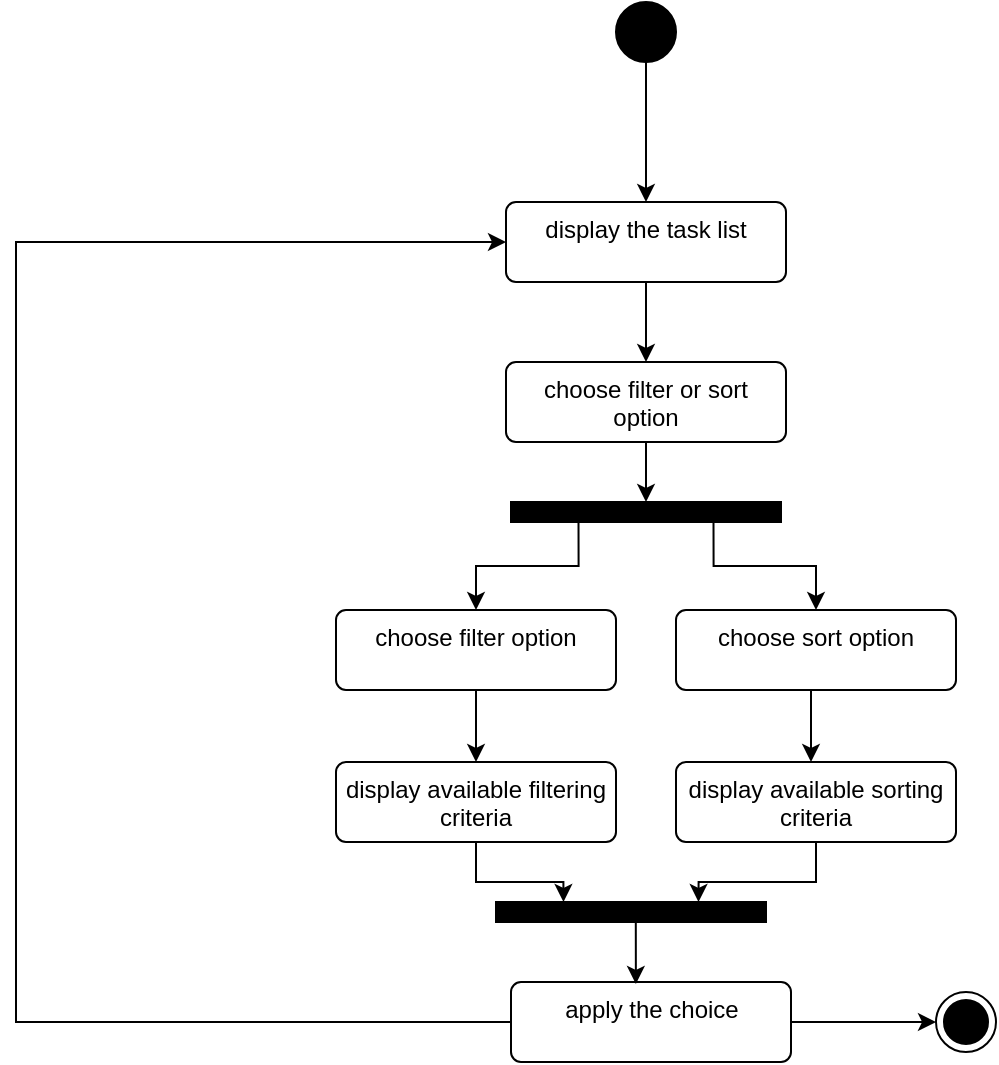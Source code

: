 <mxfile version="26.1.1">
  <diagram name="Page-1" id="j8HmsG2bWd-zicpUcvR7">
    <mxGraphModel dx="1115" dy="683" grid="1" gridSize="10" guides="1" tooltips="1" connect="1" arrows="1" fold="1" page="1" pageScale="1" pageWidth="1169" pageHeight="827" math="0" shadow="0">
      <root>
        <mxCell id="0" />
        <mxCell id="1" parent="0" />
        <mxCell id="YCe8AYg2GE5YBZOBbI6a-5" style="edgeStyle=orthogonalEdgeStyle;rounded=0;orthogonalLoop=1;jettySize=auto;html=1;exitX=0.5;exitY=1;exitDx=0;exitDy=0;entryX=0.5;entryY=0;entryDx=0;entryDy=0;" edge="1" parent="1" source="YCe8AYg2GE5YBZOBbI6a-1" target="YCe8AYg2GE5YBZOBbI6a-4">
          <mxGeometry relative="1" as="geometry" />
        </mxCell>
        <mxCell id="YCe8AYg2GE5YBZOBbI6a-1" value="" style="ellipse;fillColor=strokeColor;html=1;" vertex="1" parent="1">
          <mxGeometry x="520" y="70" width="30" height="30" as="geometry" />
        </mxCell>
        <mxCell id="YCe8AYg2GE5YBZOBbI6a-2" value="" style="ellipse;html=1;shape=endState;fillColor=strokeColor;" vertex="1" parent="1">
          <mxGeometry x="680" y="565" width="30" height="30" as="geometry" />
        </mxCell>
        <mxCell id="YCe8AYg2GE5YBZOBbI6a-7" style="edgeStyle=orthogonalEdgeStyle;rounded=0;orthogonalLoop=1;jettySize=auto;html=1;entryX=0.5;entryY=0;entryDx=0;entryDy=0;" edge="1" parent="1" source="YCe8AYg2GE5YBZOBbI6a-4" target="YCe8AYg2GE5YBZOBbI6a-6">
          <mxGeometry relative="1" as="geometry" />
        </mxCell>
        <mxCell id="YCe8AYg2GE5YBZOBbI6a-4" value="display the task list" style="html=1;align=center;verticalAlign=top;rounded=1;absoluteArcSize=1;arcSize=10;dashed=0;whiteSpace=wrap;" vertex="1" parent="1">
          <mxGeometry x="465" y="170" width="140" height="40" as="geometry" />
        </mxCell>
        <mxCell id="YCe8AYg2GE5YBZOBbI6a-9" style="rounded=0;orthogonalLoop=1;jettySize=auto;html=1;entryX=0.5;entryY=0;entryDx=0;entryDy=0;" edge="1" parent="1" source="YCe8AYg2GE5YBZOBbI6a-6" target="YCe8AYg2GE5YBZOBbI6a-8">
          <mxGeometry relative="1" as="geometry" />
        </mxCell>
        <mxCell id="YCe8AYg2GE5YBZOBbI6a-6" value="choose filter or sort option" style="html=1;align=center;verticalAlign=top;rounded=1;absoluteArcSize=1;arcSize=10;dashed=0;whiteSpace=wrap;" vertex="1" parent="1">
          <mxGeometry x="465" y="250" width="140" height="40" as="geometry" />
        </mxCell>
        <mxCell id="YCe8AYg2GE5YBZOBbI6a-13" style="edgeStyle=orthogonalEdgeStyle;rounded=0;orthogonalLoop=1;jettySize=auto;html=1;exitX=0.25;exitY=1;exitDx=0;exitDy=0;entryX=0.5;entryY=0;entryDx=0;entryDy=0;" edge="1" parent="1" source="YCe8AYg2GE5YBZOBbI6a-8" target="YCe8AYg2GE5YBZOBbI6a-11">
          <mxGeometry relative="1" as="geometry" />
        </mxCell>
        <mxCell id="YCe8AYg2GE5YBZOBbI6a-14" style="edgeStyle=orthogonalEdgeStyle;rounded=0;orthogonalLoop=1;jettySize=auto;html=1;exitX=0.75;exitY=1;exitDx=0;exitDy=0;entryX=0.5;entryY=0;entryDx=0;entryDy=0;" edge="1" parent="1" source="YCe8AYg2GE5YBZOBbI6a-8" target="YCe8AYg2GE5YBZOBbI6a-12">
          <mxGeometry relative="1" as="geometry" />
        </mxCell>
        <mxCell id="YCe8AYg2GE5YBZOBbI6a-8" value="" style="rounded=0;whiteSpace=wrap;html=1;fillColor=#000000;" vertex="1" parent="1">
          <mxGeometry x="467.5" y="320" width="135" height="10" as="geometry" />
        </mxCell>
        <mxCell id="YCe8AYg2GE5YBZOBbI6a-18" style="edgeStyle=orthogonalEdgeStyle;rounded=0;orthogonalLoop=1;jettySize=auto;html=1;exitX=0.5;exitY=1;exitDx=0;exitDy=0;entryX=0.5;entryY=0;entryDx=0;entryDy=0;" edge="1" parent="1" source="YCe8AYg2GE5YBZOBbI6a-11">
          <mxGeometry relative="1" as="geometry">
            <mxPoint x="450" y="450" as="targetPoint" />
          </mxGeometry>
        </mxCell>
        <mxCell id="YCe8AYg2GE5YBZOBbI6a-11" value="choose filter option" style="html=1;align=center;verticalAlign=top;rounded=1;absoluteArcSize=1;arcSize=10;dashed=0;whiteSpace=wrap;" vertex="1" parent="1">
          <mxGeometry x="380" y="374" width="140" height="40" as="geometry" />
        </mxCell>
        <mxCell id="YCe8AYg2GE5YBZOBbI6a-19" style="edgeStyle=orthogonalEdgeStyle;rounded=0;orthogonalLoop=1;jettySize=auto;html=1;exitX=0.5;exitY=1;exitDx=0;exitDy=0;entryX=0.5;entryY=0;entryDx=0;entryDy=0;" edge="1" parent="1" source="YCe8AYg2GE5YBZOBbI6a-12">
          <mxGeometry relative="1" as="geometry">
            <mxPoint x="617.5" y="450" as="targetPoint" />
          </mxGeometry>
        </mxCell>
        <mxCell id="YCe8AYg2GE5YBZOBbI6a-12" value="choose sort option" style="html=1;align=center;verticalAlign=top;rounded=1;absoluteArcSize=1;arcSize=10;dashed=0;whiteSpace=wrap;" vertex="1" parent="1">
          <mxGeometry x="550" y="374" width="140" height="40" as="geometry" />
        </mxCell>
        <mxCell id="YCe8AYg2GE5YBZOBbI6a-26" style="edgeStyle=orthogonalEdgeStyle;rounded=0;orthogonalLoop=1;jettySize=auto;html=1;exitX=0.5;exitY=1;exitDx=0;exitDy=0;entryX=0.75;entryY=0;entryDx=0;entryDy=0;" edge="1" parent="1" source="YCe8AYg2GE5YBZOBbI6a-21" target="YCe8AYg2GE5YBZOBbI6a-24">
          <mxGeometry relative="1" as="geometry" />
        </mxCell>
        <mxCell id="YCe8AYg2GE5YBZOBbI6a-21" value="display&amp;nbsp;&lt;span style=&quot;color: rgba(0, 0, 0, 0); font-family: monospace; font-size: 0px; text-align: start; text-wrap-mode: nowrap;&quot;&gt;%3CmxGraphModel%3E%3Croot%3E%3CmxCell%20id%3D%220%22%2F%3E%3CmxCell%20id%3D%221%22%20parent%3D%220%22%2F%3E%3CmxCell%20id%3D%222%22%20value%3D%22choose%20sort%20option%22%20style%3D%22html%3D1%3Balign%3Dcenter%3BverticalAlign%3Dtop%3Brounded%3D1%3BabsoluteArcSize%3D1%3BarcSize%3D10%3Bdashed%3D0%3BwhiteSpace%3Dwrap%3B%22%20vertex%3D%221%22%20parent%3D%221%22%3E%3CmxGeometry%20x%3D%22550%22%20y%3D%22374%22%20width%3D%22140%22%20height%3D%2240%22%20as%3D%22geometry%22%2F%3E%3C%2FmxCell%3E%3C%2Froot%3E%3C%2FmxGraphModel%3E&lt;/span&gt;available sorting criteria" style="html=1;align=center;verticalAlign=top;rounded=1;absoluteArcSize=1;arcSize=10;dashed=0;whiteSpace=wrap;" vertex="1" parent="1">
          <mxGeometry x="550" y="450" width="140" height="40" as="geometry" />
        </mxCell>
        <mxCell id="YCe8AYg2GE5YBZOBbI6a-25" style="edgeStyle=orthogonalEdgeStyle;rounded=0;orthogonalLoop=1;jettySize=auto;html=1;exitX=0.5;exitY=1;exitDx=0;exitDy=0;entryX=0.25;entryY=0;entryDx=0;entryDy=0;" edge="1" parent="1" source="YCe8AYg2GE5YBZOBbI6a-22" target="YCe8AYg2GE5YBZOBbI6a-24">
          <mxGeometry relative="1" as="geometry" />
        </mxCell>
        <mxCell id="YCe8AYg2GE5YBZOBbI6a-22" value="display&amp;nbsp;&lt;span style=&quot;color: rgba(0, 0, 0, 0); font-family: monospace; font-size: 0px; text-align: start; text-wrap-mode: nowrap;&quot;&gt;%3CmxGraphModel%3E%3Croot%3E%3CmxCell%20id%3D%220%22%2F%3E%3CmxCell%20id%3D%221%22%20parent%3D%220%22%2F%3E%3CmxCell%20id%3D%222%22%20value%3D%22choose%20sort%20option%22%20style%3D%22html%3D1%3Balign%3Dcenter%3BverticalAlign%3Dtop%3Brounded%3D1%3BabsoluteArcSize%3D1%3BarcSize%3D10%3Bdashed%3D0%3BwhiteSpace%3Dwrap%3B%22%20vertex%3D%221%22%20parent%3D%221%22%3E%3CmxGeometry%20x%3D%22550%22%20y%3D%22374%22%20width%3D%22140%22%20height%3D%2240%22%20as%3D%22geometry%22%2F%3E%3C%2FmxCell%3E%3C%2Froot%3E%3C%2FmxGraphModel%3E&lt;/span&gt;available filtering criteria" style="html=1;align=center;verticalAlign=top;rounded=1;absoluteArcSize=1;arcSize=10;dashed=0;whiteSpace=wrap;" vertex="1" parent="1">
          <mxGeometry x="380" y="450" width="140" height="40" as="geometry" />
        </mxCell>
        <mxCell id="YCe8AYg2GE5YBZOBbI6a-28" style="edgeStyle=orthogonalEdgeStyle;rounded=0;orthogonalLoop=1;jettySize=auto;html=1;exitX=0;exitY=0.5;exitDx=0;exitDy=0;entryX=0;entryY=0.5;entryDx=0;entryDy=0;" edge="1" parent="1" source="YCe8AYg2GE5YBZOBbI6a-23" target="YCe8AYg2GE5YBZOBbI6a-4">
          <mxGeometry relative="1" as="geometry">
            <Array as="points">
              <mxPoint x="220" y="580" />
              <mxPoint x="220" y="190" />
            </Array>
          </mxGeometry>
        </mxCell>
        <mxCell id="YCe8AYg2GE5YBZOBbI6a-31" style="edgeStyle=orthogonalEdgeStyle;rounded=0;orthogonalLoop=1;jettySize=auto;html=1;exitX=1;exitY=0.5;exitDx=0;exitDy=0;entryX=0;entryY=0.5;entryDx=0;entryDy=0;" edge="1" parent="1" source="YCe8AYg2GE5YBZOBbI6a-23" target="YCe8AYg2GE5YBZOBbI6a-2">
          <mxGeometry relative="1" as="geometry">
            <mxPoint x="650" y="580" as="targetPoint" />
          </mxGeometry>
        </mxCell>
        <mxCell id="YCe8AYg2GE5YBZOBbI6a-23" value="apply the choice" style="html=1;align=center;verticalAlign=top;rounded=1;absoluteArcSize=1;arcSize=10;dashed=0;whiteSpace=wrap;" vertex="1" parent="1">
          <mxGeometry x="467.5" y="560" width="140" height="40" as="geometry" />
        </mxCell>
        <mxCell id="YCe8AYg2GE5YBZOBbI6a-24" value="" style="rounded=0;whiteSpace=wrap;html=1;fillColor=#000000;" vertex="1" parent="1">
          <mxGeometry x="460" y="520" width="135" height="10" as="geometry" />
        </mxCell>
        <mxCell id="YCe8AYg2GE5YBZOBbI6a-27" style="edgeStyle=orthogonalEdgeStyle;rounded=0;orthogonalLoop=1;jettySize=auto;html=1;exitX=0.5;exitY=1;exitDx=0;exitDy=0;entryX=0.446;entryY=0.025;entryDx=0;entryDy=0;entryPerimeter=0;" edge="1" parent="1" source="YCe8AYg2GE5YBZOBbI6a-24" target="YCe8AYg2GE5YBZOBbI6a-23">
          <mxGeometry relative="1" as="geometry" />
        </mxCell>
      </root>
    </mxGraphModel>
  </diagram>
</mxfile>
